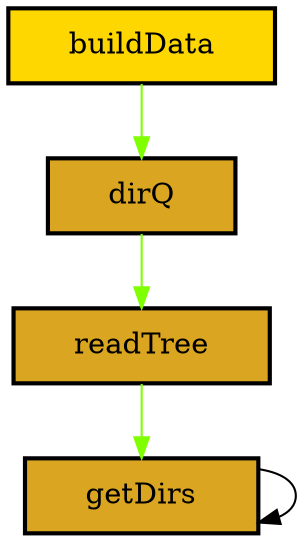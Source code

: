 digraph "Diagram of: Snap.StarterTH" {
    node [margin="0.4,0.1"
         ,style=filled];
    1 [label=buildData
      ,shape=box
      ,fillcolor=gold
      ,style="filled,bold"];
    2 [label=dirQ
      ,shape=box
      ,fillcolor=goldenrod
      ,style="filled,bold"];
    3 [label=getDirs
      ,shape=box
      ,fillcolor=goldenrod
      ,style="filled,bold"];
    4 [label=readTree
      ,shape=box
      ,fillcolor=goldenrod
      ,style="filled,bold"];
    1 -> 2 [penwidth=1
           ,color=chartreuse];
    2 -> 4 [penwidth=1
           ,color=chartreuse];
    3 -> 3 [penwidth=1,color=black];
    4 -> 3 [penwidth=1
           ,color=chartreuse];
}
